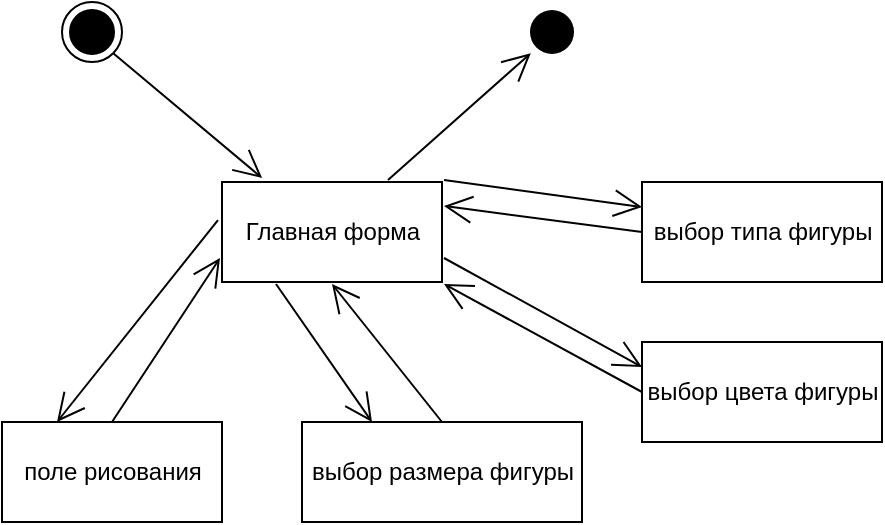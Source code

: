 <mxfile version="12.7.0" type="device"><diagram id="XHr9f4Sc-6RRNgJLkRDD" name="Страница 1"><mxGraphModel dx="868" dy="479" grid="1" gridSize="10" guides="1" tooltips="1" connect="1" arrows="1" fold="1" page="1" pageScale="1" pageWidth="827" pageHeight="1169" math="0" shadow="0"><root><mxCell id="0"/><mxCell id="1" parent="0"/><mxCell id="MRMmFoxcuXJh-nH2w9Ky-1" value="" style="ellipse;html=1;shape=endState;fillColor=#000000;strokeColor=#000000;" parent="1" vertex="1"><mxGeometry x="250" y="70" width="30" height="30" as="geometry"/></mxCell><mxCell id="MRMmFoxcuXJh-nH2w9Ky-2" value="" style="ellipse;html=1;shape=endState;fillColor=#000000;strokeColor=none;" parent="1" vertex="1"><mxGeometry x="480" y="70" width="30" height="30" as="geometry"/></mxCell><mxCell id="MRMmFoxcuXJh-nH2w9Ky-3" value="Главная форма" style="html=1;strokeColor=#000000;perimeterSpacing=1;shadow=0;" parent="1" vertex="1"><mxGeometry x="330" y="160" width="110" height="50" as="geometry"/></mxCell><mxCell id="MRMmFoxcuXJh-nH2w9Ky-4" value="поле рисования" style="html=1;shadow=0;strokeColor=#000000;" parent="1" vertex="1"><mxGeometry x="220" y="280" width="110" height="50" as="geometry"/></mxCell><mxCell id="MRMmFoxcuXJh-nH2w9Ky-7" value="выбор типа фигуры" style="html=1;shadow=0;strokeColor=#000000;" parent="1" vertex="1"><mxGeometry x="540" y="160" width="120" height="50" as="geometry"/></mxCell><mxCell id="60qfj-_2-qr65snmz5tD-1" value="выбор цвета фигуры" style="html=1;" vertex="1" parent="1"><mxGeometry x="540" y="240" width="120" height="50" as="geometry"/></mxCell><mxCell id="60qfj-_2-qr65snmz5tD-2" value="выбор размера фигуры" style="html=1;" vertex="1" parent="1"><mxGeometry x="370" y="280" width="140" height="50" as="geometry"/></mxCell><mxCell id="60qfj-_2-qr65snmz5tD-3" value="" style="endArrow=open;endFill=1;endSize=12;html=1;entryX=0;entryY=1;entryDx=0;entryDy=0;exitX=0.75;exitY=0;exitDx=0;exitDy=0;" edge="1" parent="1" source="MRMmFoxcuXJh-nH2w9Ky-3" target="MRMmFoxcuXJh-nH2w9Ky-2"><mxGeometry width="160" relative="1" as="geometry"><mxPoint x="220" y="350" as="sourcePoint"/><mxPoint x="380" y="350" as="targetPoint"/></mxGeometry></mxCell><mxCell id="60qfj-_2-qr65snmz5tD-4" value="" style="endArrow=open;endFill=1;endSize=12;html=1;exitX=1;exitY=1;exitDx=0;exitDy=0;entryX=0.188;entryY=-0.019;entryDx=0;entryDy=0;entryPerimeter=0;" edge="1" parent="1" source="MRMmFoxcuXJh-nH2w9Ky-1" target="MRMmFoxcuXJh-nH2w9Ky-3"><mxGeometry width="160" relative="1" as="geometry"><mxPoint x="220" y="350" as="sourcePoint"/><mxPoint x="350" y="250" as="targetPoint"/></mxGeometry></mxCell><mxCell id="60qfj-_2-qr65snmz5tD-5" value="" style="endArrow=open;endFill=1;endSize=12;html=1;exitX=-0.009;exitY=0.385;exitDx=0;exitDy=0;entryX=0.25;entryY=0;entryDx=0;entryDy=0;exitPerimeter=0;" edge="1" parent="1" source="MRMmFoxcuXJh-nH2w9Ky-3" target="MRMmFoxcuXJh-nH2w9Ky-4"><mxGeometry width="160" relative="1" as="geometry"><mxPoint x="220" y="350" as="sourcePoint"/><mxPoint x="380" y="350" as="targetPoint"/></mxGeometry></mxCell><mxCell id="60qfj-_2-qr65snmz5tD-6" value="" style="endArrow=open;endFill=1;endSize=12;html=1;entryX=0;entryY=0.75;entryDx=0;entryDy=0;exitX=0.5;exitY=0;exitDx=0;exitDy=0;" edge="1" parent="1" source="MRMmFoxcuXJh-nH2w9Ky-4" target="MRMmFoxcuXJh-nH2w9Ky-3"><mxGeometry width="160" relative="1" as="geometry"><mxPoint x="220" y="350" as="sourcePoint"/><mxPoint x="380" y="350" as="targetPoint"/></mxGeometry></mxCell><mxCell id="60qfj-_2-qr65snmz5tD-7" value="" style="endArrow=open;endFill=1;endSize=12;html=1;entryX=0.25;entryY=0;entryDx=0;entryDy=0;exitX=0.25;exitY=1;exitDx=0;exitDy=0;" edge="1" parent="1" source="MRMmFoxcuXJh-nH2w9Ky-3" target="60qfj-_2-qr65snmz5tD-2"><mxGeometry width="160" relative="1" as="geometry"><mxPoint x="220" y="350" as="sourcePoint"/><mxPoint x="380" y="350" as="targetPoint"/></mxGeometry></mxCell><mxCell id="60qfj-_2-qr65snmz5tD-8" value="" style="endArrow=open;endFill=1;endSize=12;html=1;entryX=0.5;entryY=1;entryDx=0;entryDy=0;exitX=0.5;exitY=0;exitDx=0;exitDy=0;" edge="1" parent="1" source="60qfj-_2-qr65snmz5tD-2" target="MRMmFoxcuXJh-nH2w9Ky-3"><mxGeometry width="160" relative="1" as="geometry"><mxPoint x="220" y="350" as="sourcePoint"/><mxPoint x="380" y="350" as="targetPoint"/></mxGeometry></mxCell><mxCell id="60qfj-_2-qr65snmz5tD-9" value="" style="endArrow=open;endFill=1;endSize=12;html=1;entryX=0;entryY=0.25;entryDx=0;entryDy=0;exitX=1;exitY=0.75;exitDx=0;exitDy=0;" edge="1" parent="1" source="MRMmFoxcuXJh-nH2w9Ky-3" target="60qfj-_2-qr65snmz5tD-1"><mxGeometry width="160" relative="1" as="geometry"><mxPoint x="220" y="350" as="sourcePoint"/><mxPoint x="380" y="350" as="targetPoint"/></mxGeometry></mxCell><mxCell id="60qfj-_2-qr65snmz5tD-10" value="" style="endArrow=open;endFill=1;endSize=12;html=1;entryX=1;entryY=1;entryDx=0;entryDy=0;exitX=0;exitY=0.5;exitDx=0;exitDy=0;" edge="1" parent="1" source="60qfj-_2-qr65snmz5tD-1" target="MRMmFoxcuXJh-nH2w9Ky-3"><mxGeometry width="160" relative="1" as="geometry"><mxPoint x="220" y="350" as="sourcePoint"/><mxPoint x="380" y="350" as="targetPoint"/></mxGeometry></mxCell><mxCell id="60qfj-_2-qr65snmz5tD-11" value="" style="endArrow=open;endFill=1;endSize=12;html=1;entryX=0;entryY=0.25;entryDx=0;entryDy=0;exitX=1;exitY=0;exitDx=0;exitDy=0;" edge="1" parent="1" source="MRMmFoxcuXJh-nH2w9Ky-3" target="MRMmFoxcuXJh-nH2w9Ky-7"><mxGeometry width="160" relative="1" as="geometry"><mxPoint x="220" y="350" as="sourcePoint"/><mxPoint x="380" y="350" as="targetPoint"/></mxGeometry></mxCell><mxCell id="60qfj-_2-qr65snmz5tD-12" value="" style="endArrow=open;endFill=1;endSize=12;html=1;entryX=1;entryY=0.25;entryDx=0;entryDy=0;exitX=0;exitY=0.5;exitDx=0;exitDy=0;" edge="1" parent="1" source="MRMmFoxcuXJh-nH2w9Ky-7" target="MRMmFoxcuXJh-nH2w9Ky-3"><mxGeometry width="160" relative="1" as="geometry"><mxPoint x="220" y="350" as="sourcePoint"/><mxPoint x="380" y="350" as="targetPoint"/></mxGeometry></mxCell></root></mxGraphModel></diagram></mxfile>